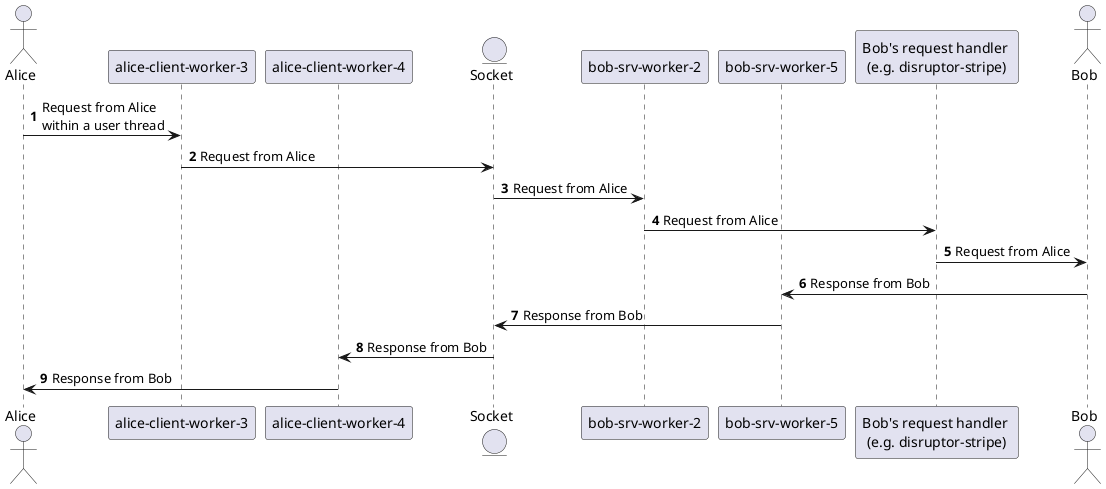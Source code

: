 /'
  Licensed to the Apache Software Foundation (ASF) under one or more
  contributor license agreements.  See the NOTICE file distributed with
  this work for additional information regarding copyright ownership.
  The ASF licenses this file to You under the Apache License, Version 2.0
  (the "License"); you may not use this file except in compliance with
  the License.  You may obtain a copy of the License at

       http://www.apache.org/licenses/LICENSE-2.0

  Unless required by applicable law or agreed to in writing, software
  distributed under the License is distributed on an "AS IS" BASIS,
  WITHOUT WARRANTIES OR CONDITIONS OF ANY KIND, either express or implied.
  See the License for the specific language governing permissions and
  limitations under the License.
'/

@startuml
'https://plantuml.com/sequence-diagram

autonumber

actor "Alice" as alice
participant "alice-client-worker-3" as aliceWorker1
participant "alice-client-worker-4" as aliceWorker2
entity "Socket" as socket
participant "bob-srv-worker-2" as bobWorker1
participant "bob-srv-worker-5" as bobWorker2
participant "Bob's request handler \n(e.g. disruptor-stripe)" as bobHandler
actor Bob as bob

alice -> aliceWorker1 : Request from Alice \nwithin a user thread
aliceWorker1 -> socket : Request from Alice
socket -> bobWorker1 : Request from Alice
bobWorker1 -> bobHandler : Request from Alice
bobHandler -> bob : Request from Alice

bob -> bobWorker2 : Response from Bob
bobWorker2 -> socket : Response from Bob
socket -> aliceWorker2 : Response from Bob
aliceWorker2 -> alice : Response from Bob

@enduml

